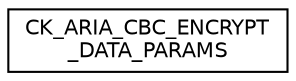 digraph "Graphical Class Hierarchy"
{
  edge [fontname="Helvetica",fontsize="10",labelfontname="Helvetica",labelfontsize="10"];
  node [fontname="Helvetica",fontsize="10",shape=record];
  rankdir="LR";
  Node0 [label="CK_ARIA_CBC_ENCRYPT\l_DATA_PARAMS",height=0.2,width=0.4,color="black", fillcolor="white", style="filled",URL="$struct_c_k___a_r_i_a___c_b_c___e_n_c_r_y_p_t___d_a_t_a___p_a_r_a_m_s.html"];
}
